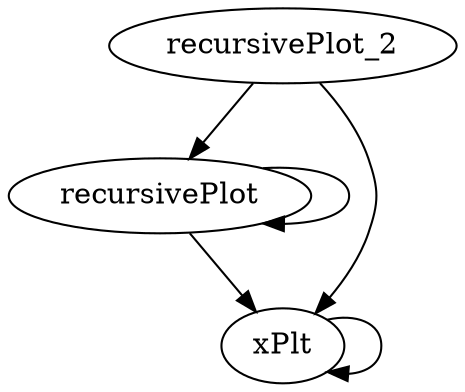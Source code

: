 /* Created by mdot for Matlab */
digraph m2html {
  recursivePlot -> recursivePlot;
  recursivePlot -> xPlt;
  recursivePlot_2 -> recursivePlot;
  recursivePlot_2 -> xPlt;
  xPlt -> xPlt;

  recursivePlot [URL="recursivePlot.html"];
  recursivePlot_2 [URL="recursivePlot_2.html"];
  xPlt [URL="xPlt.html"];
}